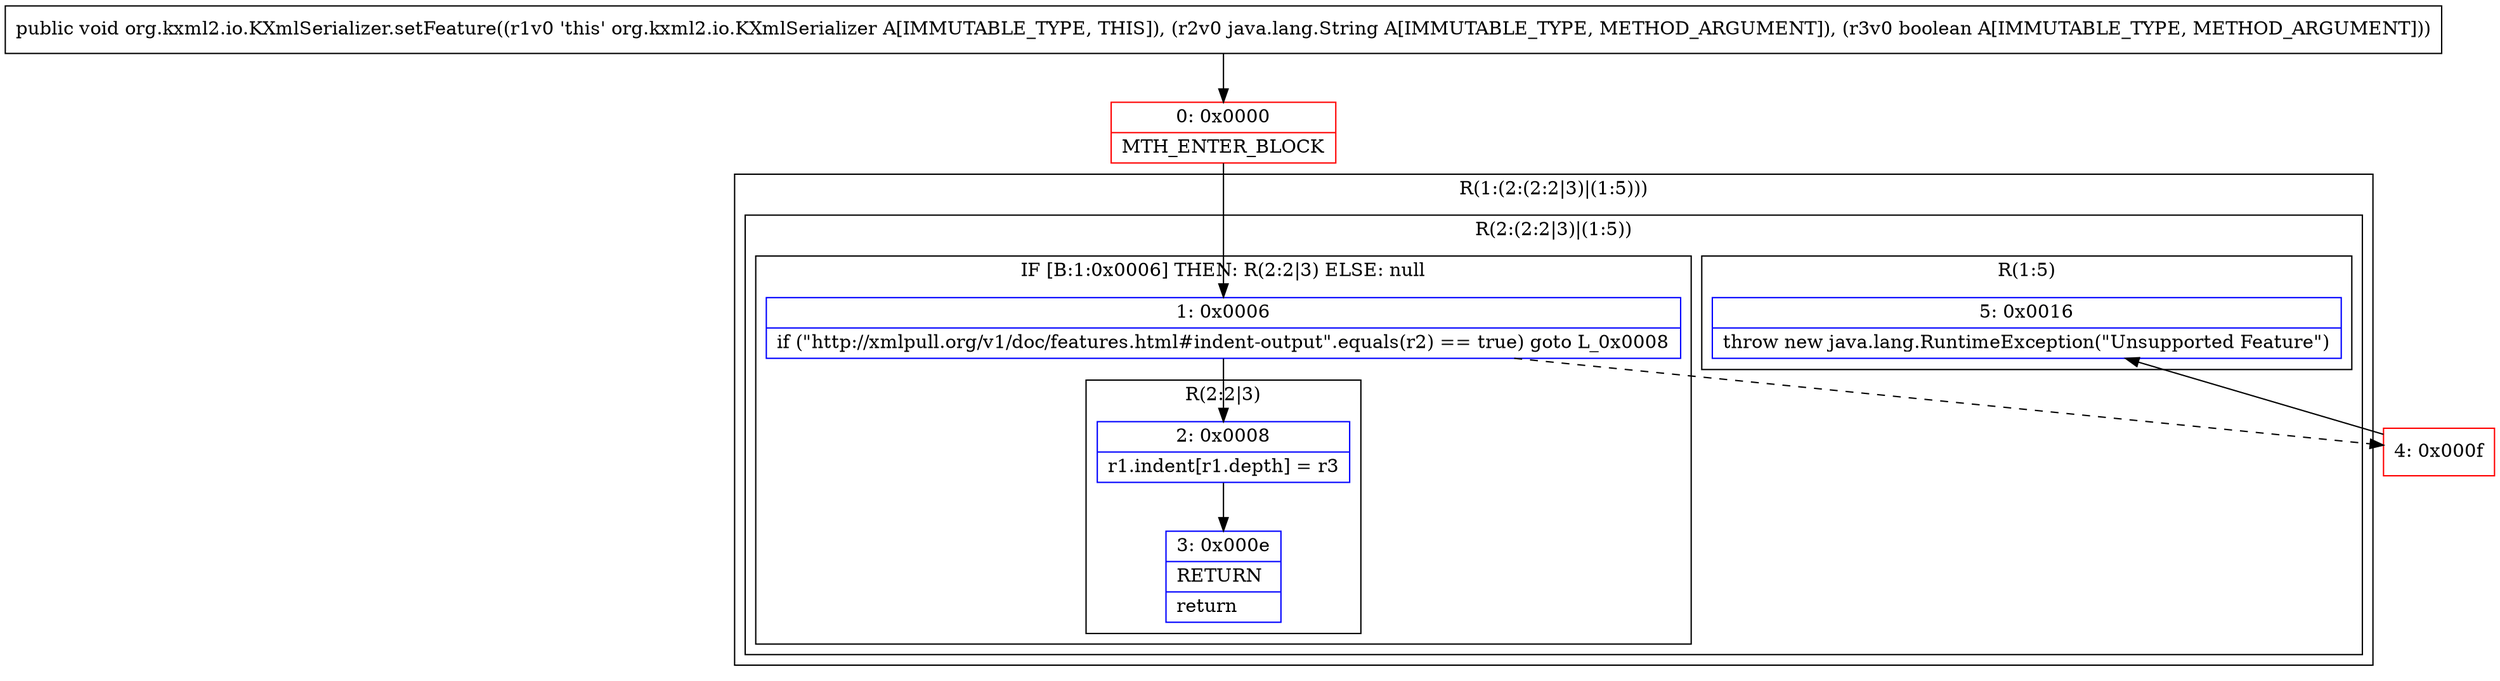 digraph "CFG fororg.kxml2.io.KXmlSerializer.setFeature(Ljava\/lang\/String;Z)V" {
subgraph cluster_Region_1500301465 {
label = "R(1:(2:(2:2|3)|(1:5)))";
node [shape=record,color=blue];
subgraph cluster_Region_1409187732 {
label = "R(2:(2:2|3)|(1:5))";
node [shape=record,color=blue];
subgraph cluster_IfRegion_137534046 {
label = "IF [B:1:0x0006] THEN: R(2:2|3) ELSE: null";
node [shape=record,color=blue];
Node_1 [shape=record,label="{1\:\ 0x0006|if (\"http:\/\/xmlpull.org\/v1\/doc\/features.html#indent\-output\".equals(r2) == true) goto L_0x0008\l}"];
subgraph cluster_Region_1308494628 {
label = "R(2:2|3)";
node [shape=record,color=blue];
Node_2 [shape=record,label="{2\:\ 0x0008|r1.indent[r1.depth] = r3\l}"];
Node_3 [shape=record,label="{3\:\ 0x000e|RETURN\l|return\l}"];
}
}
subgraph cluster_Region_1919498754 {
label = "R(1:5)";
node [shape=record,color=blue];
Node_5 [shape=record,label="{5\:\ 0x0016|throw new java.lang.RuntimeException(\"Unsupported Feature\")\l}"];
}
}
}
Node_0 [shape=record,color=red,label="{0\:\ 0x0000|MTH_ENTER_BLOCK\l}"];
Node_4 [shape=record,color=red,label="{4\:\ 0x000f}"];
MethodNode[shape=record,label="{public void org.kxml2.io.KXmlSerializer.setFeature((r1v0 'this' org.kxml2.io.KXmlSerializer A[IMMUTABLE_TYPE, THIS]), (r2v0 java.lang.String A[IMMUTABLE_TYPE, METHOD_ARGUMENT]), (r3v0 boolean A[IMMUTABLE_TYPE, METHOD_ARGUMENT])) }"];
MethodNode -> Node_0;
Node_1 -> Node_2;
Node_1 -> Node_4[style=dashed];
Node_2 -> Node_3;
Node_0 -> Node_1;
Node_4 -> Node_5;
}

